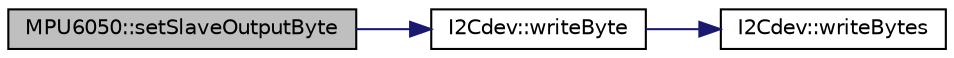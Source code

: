 digraph "MPU6050::setSlaveOutputByte"
{
  edge [fontname="Helvetica",fontsize="10",labelfontname="Helvetica",labelfontsize="10"];
  node [fontname="Helvetica",fontsize="10",shape=record];
  rankdir="LR";
  Node1258 [label="MPU6050::setSlaveOutputByte",height=0.2,width=0.4,color="black", fillcolor="grey75", style="filled", fontcolor="black"];
  Node1258 -> Node1259 [color="midnightblue",fontsize="10",style="solid",fontname="Helvetica"];
  Node1259 [label="I2Cdev::writeByte",height=0.2,width=0.4,color="black", fillcolor="white", style="filled",URL="$class_i2_cdev.html#aeb297637ef985cd562da465ba61b7042",tooltip="Write single byte to an 8-bit device register. "];
  Node1259 -> Node1260 [color="midnightblue",fontsize="10",style="solid",fontname="Helvetica"];
  Node1260 [label="I2Cdev::writeBytes",height=0.2,width=0.4,color="black", fillcolor="white", style="filled",URL="$class_i2_cdev.html#aa4e39cac6c0eac5112f9132084bcc93e"];
}
